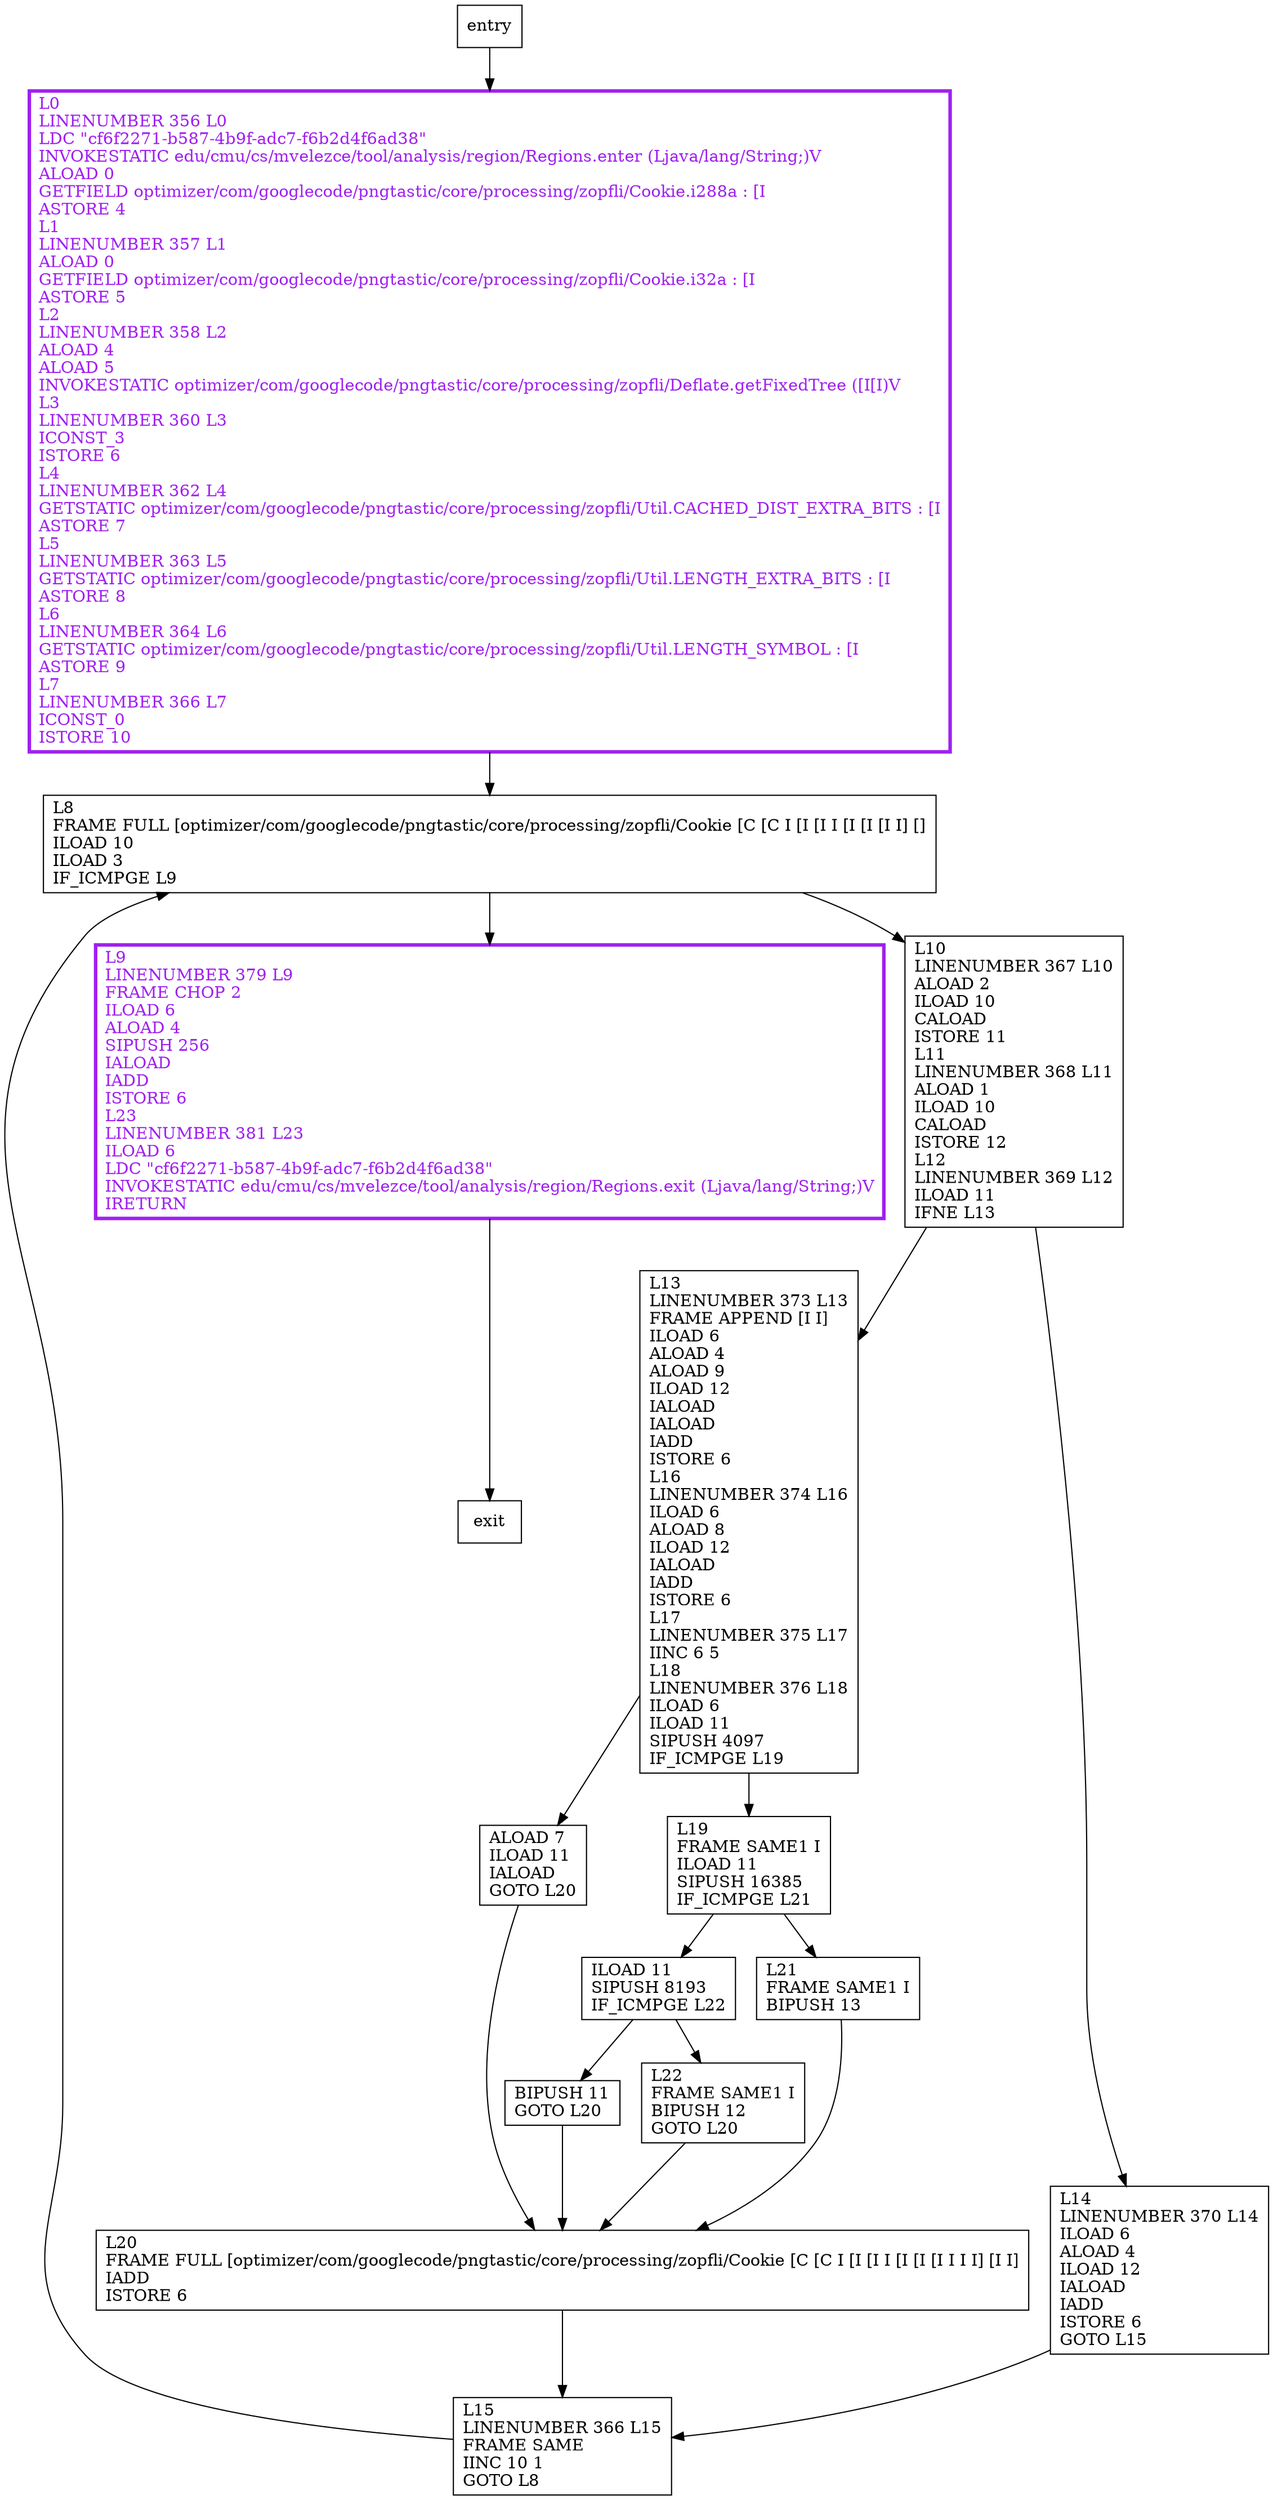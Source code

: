 digraph calculateFixedBlockSize {
node [shape=record];
1898167916 [label="L9\lLINENUMBER 379 L9\lFRAME CHOP 2\lILOAD 6\lALOAD 4\lSIPUSH 256\lIALOAD\lIADD\lISTORE 6\lL23\lLINENUMBER 381 L23\lILOAD 6\lLDC \"cf6f2271-b587-4b9f-adc7-f6b2d4f6ad38\"\lINVOKESTATIC edu/cmu/cs/mvelezce/tool/analysis/region/Regions.exit (Ljava/lang/String;)V\lIRETURN\l"];
1833973673 [label="ILOAD 11\lSIPUSH 8193\lIF_ICMPGE L22\l"];
1709882027 [label="L0\lLINENUMBER 356 L0\lLDC \"cf6f2271-b587-4b9f-adc7-f6b2d4f6ad38\"\lINVOKESTATIC edu/cmu/cs/mvelezce/tool/analysis/region/Regions.enter (Ljava/lang/String;)V\lALOAD 0\lGETFIELD optimizer/com/googlecode/pngtastic/core/processing/zopfli/Cookie.i288a : [I\lASTORE 4\lL1\lLINENUMBER 357 L1\lALOAD 0\lGETFIELD optimizer/com/googlecode/pngtastic/core/processing/zopfli/Cookie.i32a : [I\lASTORE 5\lL2\lLINENUMBER 358 L2\lALOAD 4\lALOAD 5\lINVOKESTATIC optimizer/com/googlecode/pngtastic/core/processing/zopfli/Deflate.getFixedTree ([I[I)V\lL3\lLINENUMBER 360 L3\lICONST_3\lISTORE 6\lL4\lLINENUMBER 362 L4\lGETSTATIC optimizer/com/googlecode/pngtastic/core/processing/zopfli/Util.CACHED_DIST_EXTRA_BITS : [I\lASTORE 7\lL5\lLINENUMBER 363 L5\lGETSTATIC optimizer/com/googlecode/pngtastic/core/processing/zopfli/Util.LENGTH_EXTRA_BITS : [I\lASTORE 8\lL6\lLINENUMBER 364 L6\lGETSTATIC optimizer/com/googlecode/pngtastic/core/processing/zopfli/Util.LENGTH_SYMBOL : [I\lASTORE 9\lL7\lLINENUMBER 366 L7\lICONST_0\lISTORE 10\l"];
730955696 [label="L15\lLINENUMBER 366 L15\lFRAME SAME\lIINC 10 1\lGOTO L8\l"];
2007149130 [label="L13\lLINENUMBER 373 L13\lFRAME APPEND [I I]\lILOAD 6\lALOAD 4\lALOAD 9\lILOAD 12\lIALOAD\lIALOAD\lIADD\lISTORE 6\lL16\lLINENUMBER 374 L16\lILOAD 6\lALOAD 8\lILOAD 12\lIALOAD\lIADD\lISTORE 6\lL17\lLINENUMBER 375 L17\lIINC 6 5\lL18\lLINENUMBER 376 L18\lILOAD 6\lILOAD 11\lSIPUSH 4097\lIF_ICMPGE L19\l"];
103394766 [label="L8\lFRAME FULL [optimizer/com/googlecode/pngtastic/core/processing/zopfli/Cookie [C [C I [I [I I [I [I [I I] []\lILOAD 10\lILOAD 3\lIF_ICMPGE L9\l"];
812031404 [label="BIPUSH 11\lGOTO L20\l"];
269244031 [label="L20\lFRAME FULL [optimizer/com/googlecode/pngtastic/core/processing/zopfli/Cookie [C [C I [I [I I [I [I [I I I I] [I I]\lIADD\lISTORE 6\l"];
1202547191 [label="L14\lLINENUMBER 370 L14\lILOAD 6\lALOAD 4\lILOAD 12\lIALOAD\lIADD\lISTORE 6\lGOTO L15\l"];
1010983633 [label="ALOAD 7\lILOAD 11\lIALOAD\lGOTO L20\l"];
817944369 [label="L21\lFRAME SAME1 I\lBIPUSH 13\l"];
1110148152 [label="L22\lFRAME SAME1 I\lBIPUSH 12\lGOTO L20\l"];
31366484 [label="L10\lLINENUMBER 367 L10\lALOAD 2\lILOAD 10\lCALOAD\lISTORE 11\lL11\lLINENUMBER 368 L11\lALOAD 1\lILOAD 10\lCALOAD\lISTORE 12\lL12\lLINENUMBER 369 L12\lILOAD 11\lIFNE L13\l"];
1582330795 [label="L19\lFRAME SAME1 I\lILOAD 11\lSIPUSH 16385\lIF_ICMPGE L21\l"];
entry;
exit;
1898167916 -> exit;
1833973673 -> 812031404;
1833973673 -> 1110148152;
1709882027 -> 103394766;
730955696 -> 103394766;
2007149130 -> 1010983633;
2007149130 -> 1582330795;
103394766 -> 1898167916;
103394766 -> 31366484;
entry -> 1709882027;
812031404 -> 269244031;
269244031 -> 730955696;
1202547191 -> 730955696;
1010983633 -> 269244031;
817944369 -> 269244031;
1110148152 -> 269244031;
31366484 -> 1202547191;
31366484 -> 2007149130;
1582330795 -> 1833973673;
1582330795 -> 817944369;
1898167916[fontcolor="purple", penwidth=3, color="purple"];
1709882027[fontcolor="purple", penwidth=3, color="purple"];
}
